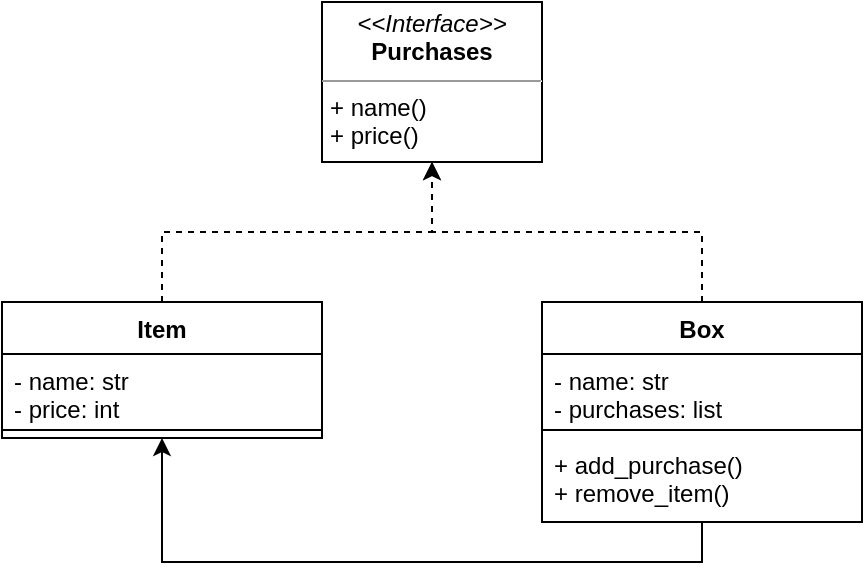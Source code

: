 <mxfile version="14.6.13" type="device"><diagram id="Xx6WHkbZ90wGw88ztGpZ" name="Page-1"><mxGraphModel dx="583" dy="678" grid="1" gridSize="10" guides="1" tooltips="1" connect="1" arrows="1" fold="1" page="1" pageScale="1" pageWidth="827" pageHeight="1169" math="0" shadow="0"><root><mxCell id="0"/><mxCell id="1" parent="0"/><mxCell id="hlbYt0CpxBl905jt_Tql-21" value="&lt;p style=&quot;margin: 0px ; margin-top: 4px ; text-align: center&quot;&gt;&lt;i&gt;&amp;lt;&amp;lt;Interface&amp;gt;&amp;gt;&lt;/i&gt;&lt;br&gt;&lt;b&gt;Purchases&lt;/b&gt;&lt;/p&gt;&lt;hr size=&quot;1&quot;&gt;&lt;p style=&quot;margin: 0px ; margin-left: 4px&quot;&gt;&lt;span style=&quot;text-align: center&quot;&gt;+ name()&lt;/span&gt;&lt;span style=&quot;text-align: center&quot;&gt;&lt;br&gt;&lt;/span&gt;&lt;/p&gt;&lt;p style=&quot;margin: 0px ; margin-left: 4px&quot;&gt;&lt;span style=&quot;text-align: center&quot;&gt;+ price()&lt;/span&gt;&lt;br&gt;&lt;/p&gt;&lt;p style=&quot;margin: 0px ; margin-left: 4px&quot;&gt;&lt;br&gt;&lt;/p&gt;" style="verticalAlign=top;align=left;overflow=fill;fontSize=12;fontFamily=Helvetica;html=1;" parent="1" vertex="1"><mxGeometry x="490" y="260" width="110" height="80" as="geometry"/></mxCell><mxCell id="hlbYt0CpxBl905jt_Tql-41" style="edgeStyle=orthogonalEdgeStyle;rounded=0;orthogonalLoop=1;jettySize=auto;html=1;exitX=0.5;exitY=0;exitDx=0;exitDy=0;entryX=0.5;entryY=1;entryDx=0;entryDy=0;dashed=1;" parent="1" source="grUHYGOJPI7tZ2QOfJB5-7" target="hlbYt0CpxBl905jt_Tql-21" edge="1"><mxGeometry relative="1" as="geometry"><mxPoint x="439.0" y="460" as="sourcePoint"/></mxGeometry></mxCell><mxCell id="hlbYt0CpxBl905jt_Tql-42" style="edgeStyle=orthogonalEdgeStyle;rounded=0;orthogonalLoop=1;jettySize=auto;html=1;exitX=0.5;exitY=0;exitDx=0;exitDy=0;entryX=0.5;entryY=1;entryDx=0;entryDy=0;dashed=1;" parent="1" source="grUHYGOJPI7tZ2QOfJB5-11" target="hlbYt0CpxBl905jt_Tql-21" edge="1"><mxGeometry relative="1" as="geometry"><mxPoint x="670" y="460" as="sourcePoint"/></mxGeometry></mxCell><mxCell id="grUHYGOJPI7tZ2QOfJB5-7" value="Item" style="swimlane;fontStyle=1;align=center;verticalAlign=top;childLayout=stackLayout;horizontal=1;startSize=26;horizontalStack=0;resizeParent=1;resizeParentMax=0;resizeLast=0;collapsible=1;marginBottom=0;" vertex="1" parent="1"><mxGeometry x="330" y="410" width="160" height="68" as="geometry"/></mxCell><mxCell id="grUHYGOJPI7tZ2QOfJB5-8" value="- name: str&#10;- price: int" style="text;strokeColor=none;fillColor=none;align=left;verticalAlign=top;spacingLeft=4;spacingRight=4;overflow=hidden;rotatable=0;points=[[0,0.5],[1,0.5]];portConstraint=eastwest;" vertex="1" parent="grUHYGOJPI7tZ2QOfJB5-7"><mxGeometry y="26" width="160" height="34" as="geometry"/></mxCell><mxCell id="grUHYGOJPI7tZ2QOfJB5-9" value="" style="line;strokeWidth=1;fillColor=none;align=left;verticalAlign=middle;spacingTop=-1;spacingLeft=3;spacingRight=3;rotatable=0;labelPosition=right;points=[];portConstraint=eastwest;" vertex="1" parent="grUHYGOJPI7tZ2QOfJB5-7"><mxGeometry y="60" width="160" height="8" as="geometry"/></mxCell><mxCell id="grUHYGOJPI7tZ2QOfJB5-16" style="edgeStyle=orthogonalEdgeStyle;rounded=0;orthogonalLoop=1;jettySize=auto;html=1;exitX=0.5;exitY=1;exitDx=0;exitDy=0;entryX=0.5;entryY=1;entryDx=0;entryDy=0;" edge="1" parent="1" source="grUHYGOJPI7tZ2QOfJB5-11" target="grUHYGOJPI7tZ2QOfJB5-7"><mxGeometry relative="1" as="geometry"/></mxCell><mxCell id="grUHYGOJPI7tZ2QOfJB5-11" value="Box" style="swimlane;fontStyle=1;align=center;verticalAlign=top;childLayout=stackLayout;horizontal=1;startSize=26;horizontalStack=0;resizeParent=1;resizeParentMax=0;resizeLast=0;collapsible=1;marginBottom=0;" vertex="1" parent="1"><mxGeometry x="600" y="410" width="160" height="110" as="geometry"><mxRectangle x="600" y="410" width="60" height="26" as="alternateBounds"/></mxGeometry></mxCell><mxCell id="grUHYGOJPI7tZ2QOfJB5-12" value="- name: str&#10;- purchases: list" style="text;strokeColor=none;fillColor=none;align=left;verticalAlign=top;spacingLeft=4;spacingRight=4;overflow=hidden;rotatable=0;points=[[0,0.5],[1,0.5]];portConstraint=eastwest;" vertex="1" parent="grUHYGOJPI7tZ2QOfJB5-11"><mxGeometry y="26" width="160" height="34" as="geometry"/></mxCell><mxCell id="grUHYGOJPI7tZ2QOfJB5-13" value="" style="line;strokeWidth=1;fillColor=none;align=left;verticalAlign=middle;spacingTop=-1;spacingLeft=3;spacingRight=3;rotatable=0;labelPosition=right;points=[];portConstraint=eastwest;" vertex="1" parent="grUHYGOJPI7tZ2QOfJB5-11"><mxGeometry y="60" width="160" height="8" as="geometry"/></mxCell><mxCell id="grUHYGOJPI7tZ2QOfJB5-14" value="+ add_purchase()&#10;+ remove_item()&#10;&#10;" style="text;strokeColor=none;fillColor=none;align=left;verticalAlign=top;spacingLeft=4;spacingRight=4;overflow=hidden;rotatable=0;points=[[0,0.5],[1,0.5]];portConstraint=eastwest;" vertex="1" parent="grUHYGOJPI7tZ2QOfJB5-11"><mxGeometry y="68" width="160" height="42" as="geometry"/></mxCell></root></mxGraphModel></diagram></mxfile>